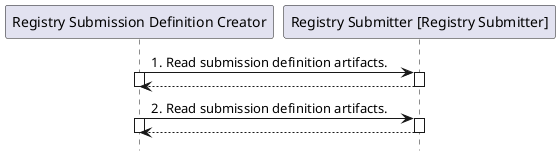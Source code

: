 /'
    This content is automatically generated from CREDS.xml by overview.xslt
'/
@startuml
hide footbox
participant "Registry Submission Definition Creator" as RSDC
participant "Registry Submitter [Registry Submitter]" as RS
"RSDC" -> "RS" : 1. Read submission definition artifacts.
activate "RSDC"
activate "RS"
return
deactivate "RSDC"
deactivate "RS"
"RSDC" -> "RS" : 2. Read submission definition artifacts.
activate "RSDC"
activate "RS"
return
deactivate "RSDC"
deactivate "RS"
@enduml
